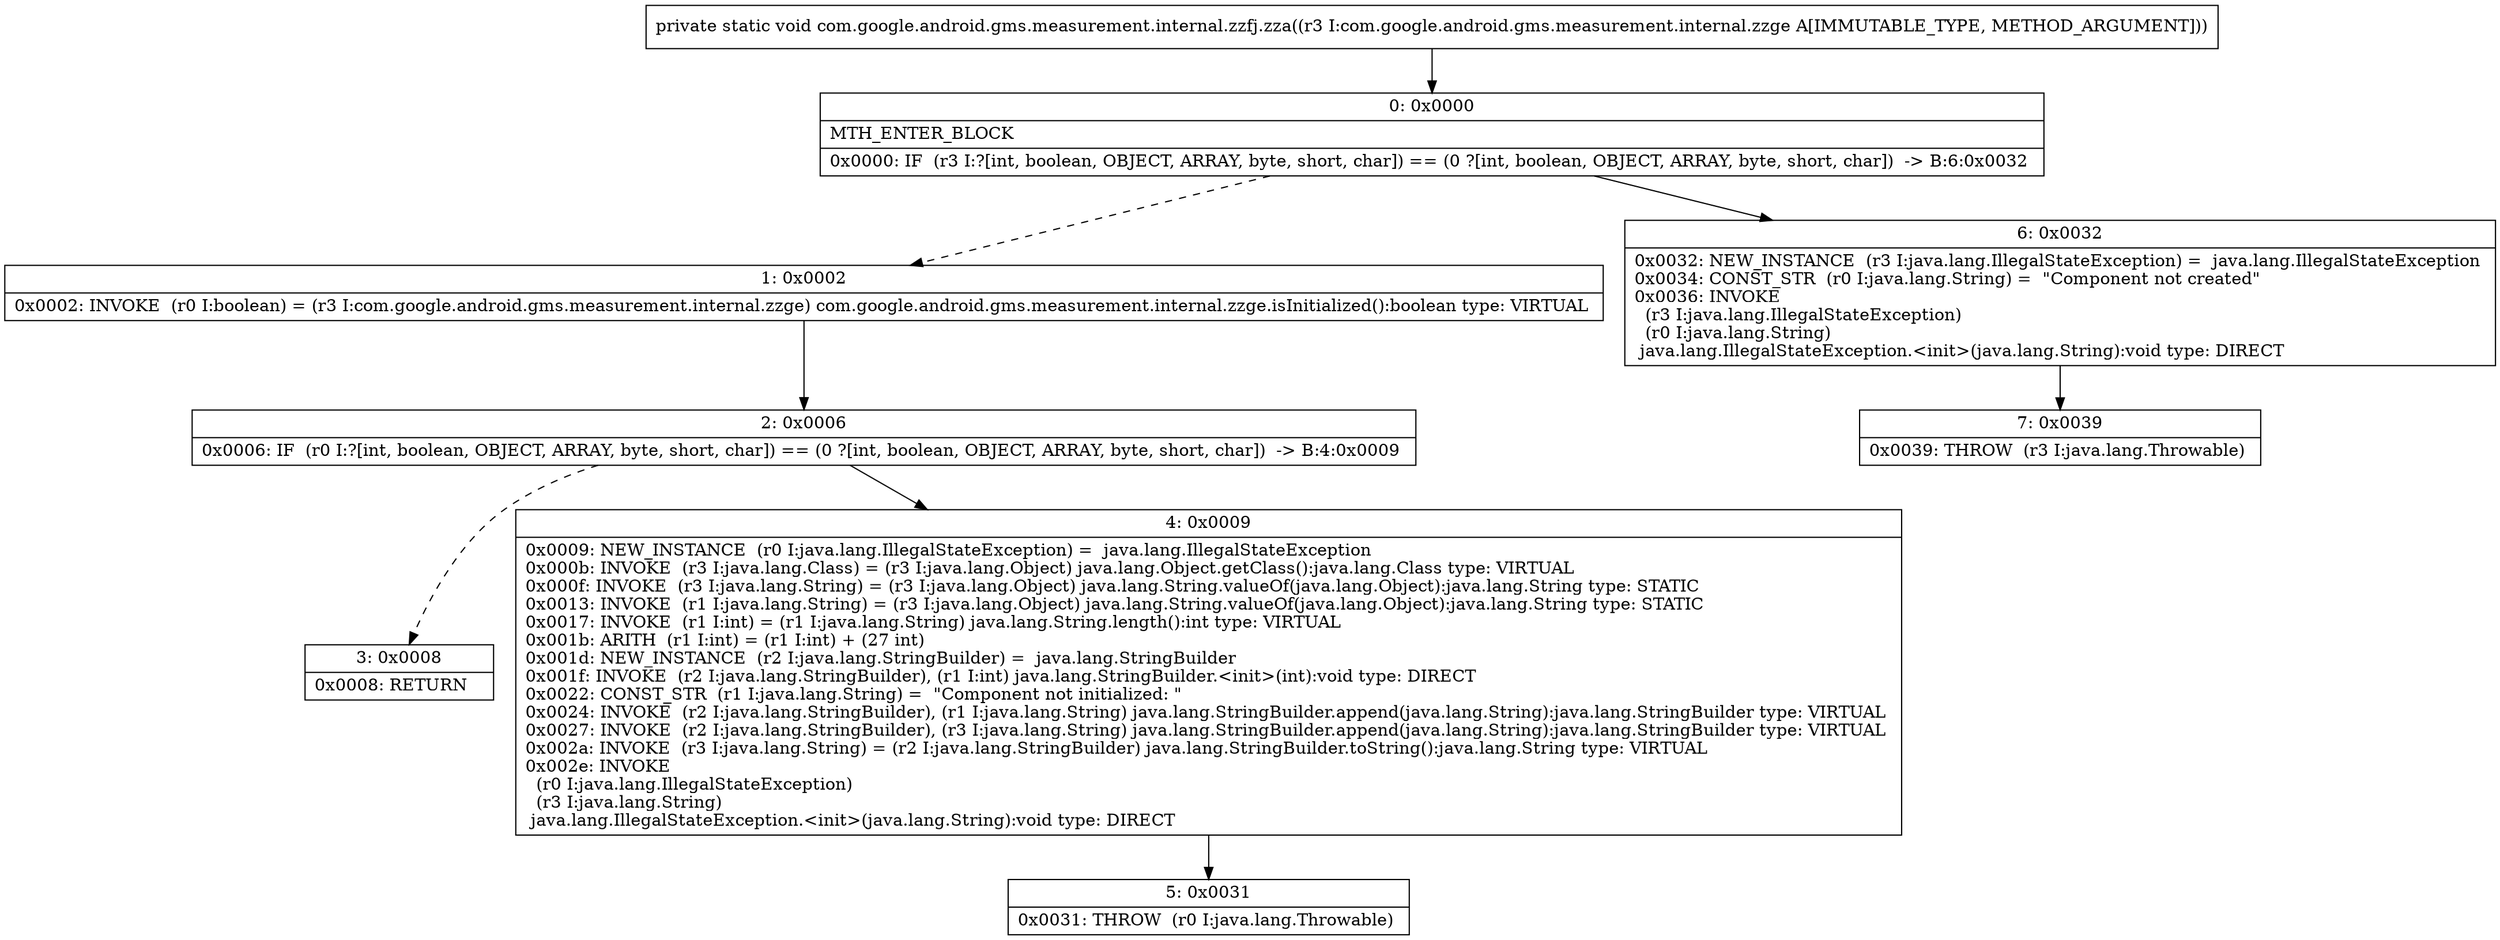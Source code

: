 digraph "CFG forcom.google.android.gms.measurement.internal.zzfj.zza(Lcom\/google\/android\/gms\/measurement\/internal\/zzge;)V" {
Node_0 [shape=record,label="{0\:\ 0x0000|MTH_ENTER_BLOCK\l|0x0000: IF  (r3 I:?[int, boolean, OBJECT, ARRAY, byte, short, char]) == (0 ?[int, boolean, OBJECT, ARRAY, byte, short, char])  \-\> B:6:0x0032 \l}"];
Node_1 [shape=record,label="{1\:\ 0x0002|0x0002: INVOKE  (r0 I:boolean) = (r3 I:com.google.android.gms.measurement.internal.zzge) com.google.android.gms.measurement.internal.zzge.isInitialized():boolean type: VIRTUAL \l}"];
Node_2 [shape=record,label="{2\:\ 0x0006|0x0006: IF  (r0 I:?[int, boolean, OBJECT, ARRAY, byte, short, char]) == (0 ?[int, boolean, OBJECT, ARRAY, byte, short, char])  \-\> B:4:0x0009 \l}"];
Node_3 [shape=record,label="{3\:\ 0x0008|0x0008: RETURN   \l}"];
Node_4 [shape=record,label="{4\:\ 0x0009|0x0009: NEW_INSTANCE  (r0 I:java.lang.IllegalStateException) =  java.lang.IllegalStateException \l0x000b: INVOKE  (r3 I:java.lang.Class) = (r3 I:java.lang.Object) java.lang.Object.getClass():java.lang.Class type: VIRTUAL \l0x000f: INVOKE  (r3 I:java.lang.String) = (r3 I:java.lang.Object) java.lang.String.valueOf(java.lang.Object):java.lang.String type: STATIC \l0x0013: INVOKE  (r1 I:java.lang.String) = (r3 I:java.lang.Object) java.lang.String.valueOf(java.lang.Object):java.lang.String type: STATIC \l0x0017: INVOKE  (r1 I:int) = (r1 I:java.lang.String) java.lang.String.length():int type: VIRTUAL \l0x001b: ARITH  (r1 I:int) = (r1 I:int) + (27 int) \l0x001d: NEW_INSTANCE  (r2 I:java.lang.StringBuilder) =  java.lang.StringBuilder \l0x001f: INVOKE  (r2 I:java.lang.StringBuilder), (r1 I:int) java.lang.StringBuilder.\<init\>(int):void type: DIRECT \l0x0022: CONST_STR  (r1 I:java.lang.String) =  \"Component not initialized: \" \l0x0024: INVOKE  (r2 I:java.lang.StringBuilder), (r1 I:java.lang.String) java.lang.StringBuilder.append(java.lang.String):java.lang.StringBuilder type: VIRTUAL \l0x0027: INVOKE  (r2 I:java.lang.StringBuilder), (r3 I:java.lang.String) java.lang.StringBuilder.append(java.lang.String):java.lang.StringBuilder type: VIRTUAL \l0x002a: INVOKE  (r3 I:java.lang.String) = (r2 I:java.lang.StringBuilder) java.lang.StringBuilder.toString():java.lang.String type: VIRTUAL \l0x002e: INVOKE  \l  (r0 I:java.lang.IllegalStateException)\l  (r3 I:java.lang.String)\l java.lang.IllegalStateException.\<init\>(java.lang.String):void type: DIRECT \l}"];
Node_5 [shape=record,label="{5\:\ 0x0031|0x0031: THROW  (r0 I:java.lang.Throwable) \l}"];
Node_6 [shape=record,label="{6\:\ 0x0032|0x0032: NEW_INSTANCE  (r3 I:java.lang.IllegalStateException) =  java.lang.IllegalStateException \l0x0034: CONST_STR  (r0 I:java.lang.String) =  \"Component not created\" \l0x0036: INVOKE  \l  (r3 I:java.lang.IllegalStateException)\l  (r0 I:java.lang.String)\l java.lang.IllegalStateException.\<init\>(java.lang.String):void type: DIRECT \l}"];
Node_7 [shape=record,label="{7\:\ 0x0039|0x0039: THROW  (r3 I:java.lang.Throwable) \l}"];
MethodNode[shape=record,label="{private static void com.google.android.gms.measurement.internal.zzfj.zza((r3 I:com.google.android.gms.measurement.internal.zzge A[IMMUTABLE_TYPE, METHOD_ARGUMENT])) }"];
MethodNode -> Node_0;
Node_0 -> Node_1[style=dashed];
Node_0 -> Node_6;
Node_1 -> Node_2;
Node_2 -> Node_3[style=dashed];
Node_2 -> Node_4;
Node_4 -> Node_5;
Node_6 -> Node_7;
}

